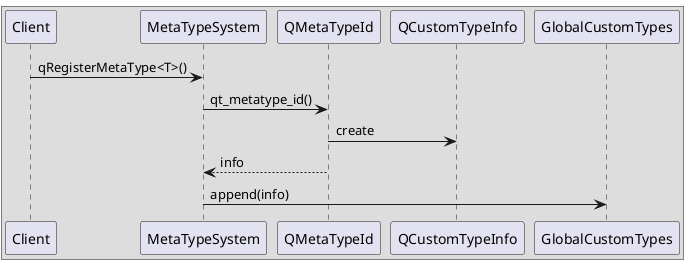 @startuml

box #DDDDDD
Client -> MetaTypeSystem : qRegisterMetaType<T>()
MetaTypeSystem -> QMetaTypeId : qt_metatype_id()
QMetaTypeId -> QCustomTypeInfo : create
QMetaTypeId --> MetaTypeSystem : info
MetaTypeSystem -> GlobalCustomTypes : append(info)
end box

@enduml